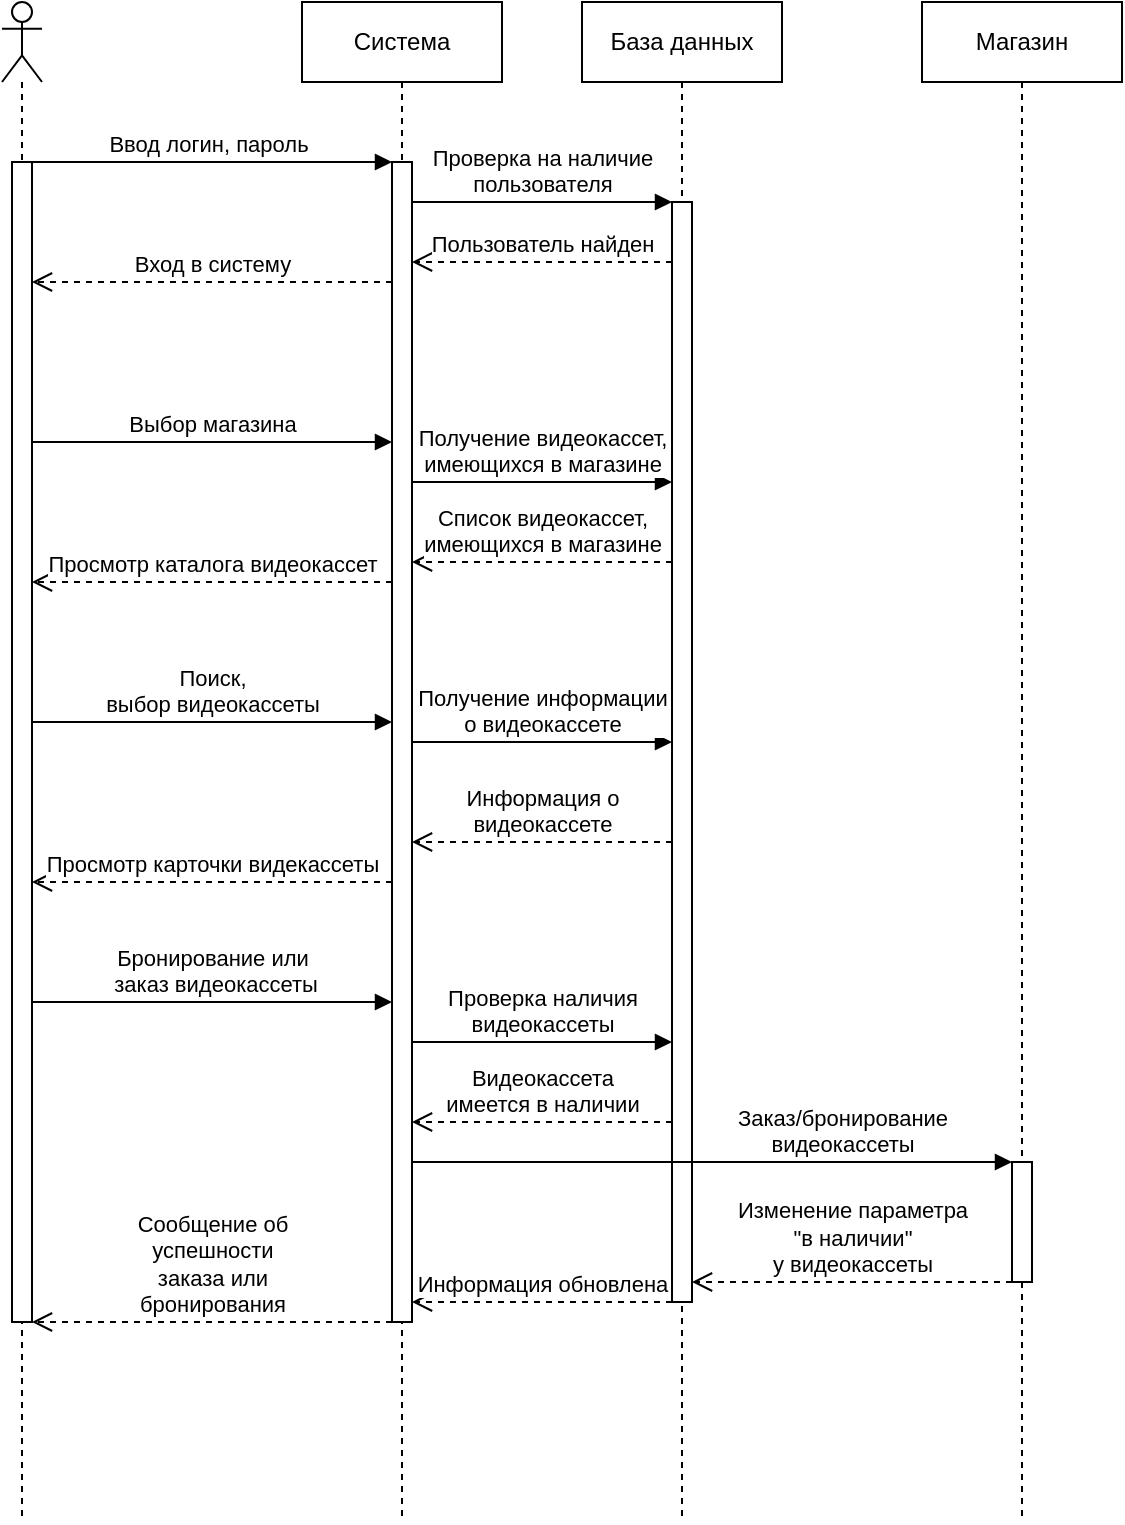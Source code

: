 <mxfile>
    <diagram name="Page-1" id="2YBvvXClWsGukQMizWep">
        <mxGraphModel dx="1186" dy="719" grid="1" gridSize="10" guides="1" tooltips="1" connect="1" arrows="1" fold="1" page="1" pageScale="1" pageWidth="850" pageHeight="1100" math="0" shadow="0">
            <root>
                <mxCell id="0"/>
                <mxCell id="1" parent="0"/>
                <mxCell id="aM9ryv3xv72pqoxQDRHE-5" value="Система" style="shape=umlLifeline;perimeter=lifelinePerimeter;whiteSpace=wrap;html=1;container=0;dropTarget=0;collapsible=0;recursiveResize=0;outlineConnect=0;portConstraint=eastwest;newEdgeStyle={&quot;edgeStyle&quot;:&quot;elbowEdgeStyle&quot;,&quot;elbow&quot;:&quot;vertical&quot;,&quot;curved&quot;:0,&quot;rounded&quot;:0};" parent="1" vertex="1">
                    <mxGeometry x="220" y="40" width="100" height="760" as="geometry"/>
                </mxCell>
                <mxCell id="aM9ryv3xv72pqoxQDRHE-6" value="" style="html=1;points=[];perimeter=orthogonalPerimeter;outlineConnect=0;targetShapes=umlLifeline;portConstraint=eastwest;newEdgeStyle={&quot;edgeStyle&quot;:&quot;elbowEdgeStyle&quot;,&quot;elbow&quot;:&quot;vertical&quot;,&quot;curved&quot;:0,&quot;rounded&quot;:0};" parent="aM9ryv3xv72pqoxQDRHE-5" vertex="1">
                    <mxGeometry x="45" y="80" width="10" height="580" as="geometry"/>
                </mxCell>
                <mxCell id="aM9ryv3xv72pqoxQDRHE-7" value="Ввод логин, пароль" style="html=1;verticalAlign=bottom;endArrow=block;edgeStyle=elbowEdgeStyle;elbow=vertical;curved=0;rounded=0;" parent="1" source="erjCEYYaA4AGDFMexeI4-5" target="aM9ryv3xv72pqoxQDRHE-6" edge="1">
                    <mxGeometry relative="1" as="geometry">
                        <mxPoint x="95" y="120" as="sourcePoint"/>
                        <Array as="points">
                            <mxPoint x="180" y="120"/>
                        </Array>
                    </mxGeometry>
                </mxCell>
                <mxCell id="aM9ryv3xv72pqoxQDRHE-8" value="Вход в систему" style="html=1;verticalAlign=bottom;endArrow=open;dashed=1;endSize=8;edgeStyle=elbowEdgeStyle;elbow=vertical;curved=0;rounded=0;" parent="1" source="aM9ryv3xv72pqoxQDRHE-6" target="erjCEYYaA4AGDFMexeI4-7" edge="1">
                    <mxGeometry relative="1" as="geometry">
                        <mxPoint x="90" y="189.76" as="targetPoint"/>
                        <Array as="points">
                            <mxPoint x="180" y="180"/>
                        </Array>
                        <mxPoint x="260" y="189.76" as="sourcePoint"/>
                    </mxGeometry>
                </mxCell>
                <mxCell id="erjCEYYaA4AGDFMexeI4-1" value="База данных" style="shape=umlLifeline;perimeter=lifelinePerimeter;whiteSpace=wrap;html=1;container=0;dropTarget=0;collapsible=0;recursiveResize=0;outlineConnect=0;portConstraint=eastwest;newEdgeStyle={&quot;edgeStyle&quot;:&quot;elbowEdgeStyle&quot;,&quot;elbow&quot;:&quot;vertical&quot;,&quot;curved&quot;:0,&quot;rounded&quot;:0};" parent="1" vertex="1">
                    <mxGeometry x="360" y="40" width="100" height="760" as="geometry"/>
                </mxCell>
                <mxCell id="erjCEYYaA4AGDFMexeI4-2" value="" style="html=1;points=[];perimeter=orthogonalPerimeter;outlineConnect=0;targetShapes=umlLifeline;portConstraint=eastwest;newEdgeStyle={&quot;edgeStyle&quot;:&quot;elbowEdgeStyle&quot;,&quot;elbow&quot;:&quot;vertical&quot;,&quot;curved&quot;:0,&quot;rounded&quot;:0};" parent="erjCEYYaA4AGDFMexeI4-1" vertex="1">
                    <mxGeometry x="45" y="100" width="10" height="550" as="geometry"/>
                </mxCell>
                <mxCell id="erjCEYYaA4AGDFMexeI4-3" value="Магазин" style="shape=umlLifeline;perimeter=lifelinePerimeter;whiteSpace=wrap;html=1;container=0;dropTarget=0;collapsible=0;recursiveResize=0;outlineConnect=0;portConstraint=eastwest;newEdgeStyle={&quot;edgeStyle&quot;:&quot;elbowEdgeStyle&quot;,&quot;elbow&quot;:&quot;vertical&quot;,&quot;curved&quot;:0,&quot;rounded&quot;:0};" parent="1" vertex="1">
                    <mxGeometry x="530" y="40" width="100" height="760" as="geometry"/>
                </mxCell>
                <mxCell id="erjCEYYaA4AGDFMexeI4-4" value="" style="html=1;points=[];perimeter=orthogonalPerimeter;outlineConnect=0;targetShapes=umlLifeline;portConstraint=eastwest;newEdgeStyle={&quot;edgeStyle&quot;:&quot;elbowEdgeStyle&quot;,&quot;elbow&quot;:&quot;vertical&quot;,&quot;curved&quot;:0,&quot;rounded&quot;:0};" parent="erjCEYYaA4AGDFMexeI4-3" vertex="1">
                    <mxGeometry x="45" y="580" width="10" height="60" as="geometry"/>
                </mxCell>
                <mxCell id="erjCEYYaA4AGDFMexeI4-5" value="" style="shape=umlLifeline;perimeter=lifelinePerimeter;whiteSpace=wrap;html=1;container=1;dropTarget=0;collapsible=0;recursiveResize=0;outlineConnect=0;portConstraint=eastwest;newEdgeStyle={&quot;curved&quot;:0,&quot;rounded&quot;:0};participant=umlActor;" parent="1" vertex="1">
                    <mxGeometry x="70" y="40" width="20" height="760" as="geometry"/>
                </mxCell>
                <mxCell id="erjCEYYaA4AGDFMexeI4-7" value="" style="html=1;points=[[0,0,0,0,5],[0,1,0,0,-5],[1,0,0,0,5],[1,1,0,0,-5]];perimeter=orthogonalPerimeter;outlineConnect=0;targetShapes=umlLifeline;portConstraint=eastwest;newEdgeStyle={&quot;curved&quot;:0,&quot;rounded&quot;:0};" parent="erjCEYYaA4AGDFMexeI4-5" vertex="1">
                    <mxGeometry x="5" y="80" width="10" height="580" as="geometry"/>
                </mxCell>
                <mxCell id="erjCEYYaA4AGDFMexeI4-6" value="Проверка на наличие&lt;br&gt;пользователя" style="html=1;verticalAlign=bottom;endArrow=block;edgeStyle=elbowEdgeStyle;elbow=vertical;curved=0;rounded=0;" parent="1" edge="1">
                    <mxGeometry relative="1" as="geometry">
                        <mxPoint x="275" y="140" as="sourcePoint"/>
                        <Array as="points">
                            <mxPoint x="325" y="140"/>
                        </Array>
                        <mxPoint x="405" y="140" as="targetPoint"/>
                    </mxGeometry>
                </mxCell>
                <mxCell id="erjCEYYaA4AGDFMexeI4-9" value="Пользователь найден" style="html=1;verticalAlign=bottom;endArrow=open;dashed=1;endSize=8;curved=0;rounded=0;" parent="1" source="erjCEYYaA4AGDFMexeI4-2" target="aM9ryv3xv72pqoxQDRHE-6" edge="1">
                    <mxGeometry relative="1" as="geometry">
                        <mxPoint x="400" y="170" as="sourcePoint"/>
                        <mxPoint x="280" y="170" as="targetPoint"/>
                        <Array as="points">
                            <mxPoint x="340" y="170"/>
                        </Array>
                    </mxGeometry>
                </mxCell>
                <mxCell id="erjCEYYaA4AGDFMexeI4-11" value="Выбор магазина" style="html=1;verticalAlign=bottom;endArrow=block;edgeStyle=elbowEdgeStyle;elbow=vertical;curved=0;rounded=0;" parent="1" source="erjCEYYaA4AGDFMexeI4-7" target="aM9ryv3xv72pqoxQDRHE-6" edge="1">
                    <mxGeometry relative="1" as="geometry">
                        <mxPoint x="90" y="220" as="sourcePoint"/>
                        <Array as="points">
                            <mxPoint x="190" y="260"/>
                        </Array>
                        <mxPoint x="260" y="220" as="targetPoint"/>
                    </mxGeometry>
                </mxCell>
                <mxCell id="erjCEYYaA4AGDFMexeI4-12" value="Получение видеокассет, &lt;br&gt;имеющихся в магазине" style="html=1;verticalAlign=bottom;endArrow=block;edgeStyle=elbowEdgeStyle;elbow=vertical;curved=0;rounded=0;" parent="1" edge="1">
                    <mxGeometry relative="1" as="geometry">
                        <mxPoint x="275" y="280" as="sourcePoint"/>
                        <Array as="points">
                            <mxPoint x="320" y="280"/>
                        </Array>
                        <mxPoint x="405" y="280" as="targetPoint"/>
                        <mxPoint as="offset"/>
                    </mxGeometry>
                </mxCell>
                <mxCell id="erjCEYYaA4AGDFMexeI4-15" value="Просмотр каталога видеокассет" style="html=1;verticalAlign=bottom;endArrow=open;dashed=1;endSize=8;curved=0;rounded=0;" parent="1" source="aM9ryv3xv72pqoxQDRHE-6" target="erjCEYYaA4AGDFMexeI4-7" edge="1">
                    <mxGeometry relative="1" as="geometry">
                        <mxPoint x="260" y="290" as="sourcePoint"/>
                        <mxPoint x="90" y="225" as="targetPoint"/>
                        <Array as="points">
                            <mxPoint x="160" y="330"/>
                        </Array>
                        <mxPoint as="offset"/>
                    </mxGeometry>
                </mxCell>
                <mxCell id="erjCEYYaA4AGDFMexeI4-16" value="Список видеокассет, &lt;br&gt;имеющихся в магазине" style="html=1;verticalAlign=bottom;endArrow=open;dashed=1;endSize=8;curved=0;rounded=0;" parent="1" source="erjCEYYaA4AGDFMexeI4-2" target="aM9ryv3xv72pqoxQDRHE-6" edge="1">
                    <mxGeometry relative="1" as="geometry">
                        <mxPoint x="450" y="310" as="sourcePoint"/>
                        <mxPoint x="280" y="310" as="targetPoint"/>
                        <Array as="points">
                            <mxPoint x="340" y="320"/>
                        </Array>
                    </mxGeometry>
                </mxCell>
                <mxCell id="kkENGntpai7tOkU40R76-1" value="Поиск, &lt;br&gt;выбор видеокассеты" style="html=1;verticalAlign=bottom;endArrow=block;edgeStyle=elbowEdgeStyle;elbow=vertical;curved=0;rounded=0;" parent="1" source="erjCEYYaA4AGDFMexeI4-7" target="aM9ryv3xv72pqoxQDRHE-6" edge="1">
                    <mxGeometry relative="1" as="geometry">
                        <mxPoint x="90" y="370" as="sourcePoint"/>
                        <Array as="points">
                            <mxPoint x="190" y="400"/>
                        </Array>
                        <mxPoint x="260" y="370" as="targetPoint"/>
                    </mxGeometry>
                </mxCell>
                <mxCell id="kkENGntpai7tOkU40R76-3" value="Получение информации&lt;br&gt;о видеокассете" style="html=1;verticalAlign=bottom;endArrow=block;edgeStyle=elbowEdgeStyle;elbow=horizontal;curved=0;rounded=0;" parent="1" source="aM9ryv3xv72pqoxQDRHE-6" target="erjCEYYaA4AGDFMexeI4-2" edge="1">
                    <mxGeometry relative="1" as="geometry">
                        <mxPoint x="320" y="410" as="sourcePoint"/>
                        <Array as="points">
                            <mxPoint x="340" y="410"/>
                        </Array>
                        <mxPoint x="400" y="410" as="targetPoint"/>
                    </mxGeometry>
                </mxCell>
                <mxCell id="kkENGntpai7tOkU40R76-4" value="Информация о&lt;br&gt;видеокассете" style="html=1;verticalAlign=bottom;endArrow=open;dashed=1;endSize=8;curved=0;rounded=0;" parent="1" source="erjCEYYaA4AGDFMexeI4-2" target="aM9ryv3xv72pqoxQDRHE-6" edge="1">
                    <mxGeometry relative="1" as="geometry">
                        <mxPoint x="400" y="460" as="sourcePoint"/>
                        <mxPoint x="280" y="460" as="targetPoint"/>
                        <Array as="points">
                            <mxPoint x="345" y="460"/>
                        </Array>
                    </mxGeometry>
                </mxCell>
                <mxCell id="kkENGntpai7tOkU40R76-5" value="Просмотр карточки видекассеты" style="html=1;verticalAlign=bottom;endArrow=open;dashed=1;endSize=8;curved=0;rounded=0;" parent="1" source="aM9ryv3xv72pqoxQDRHE-6" target="erjCEYYaA4AGDFMexeI4-7" edge="1">
                    <mxGeometry x="0.004" relative="1" as="geometry">
                        <mxPoint x="250" y="480" as="sourcePoint"/>
                        <mxPoint x="100" y="480" as="targetPoint"/>
                        <Array as="points">
                            <mxPoint x="145" y="480"/>
                        </Array>
                        <mxPoint as="offset"/>
                    </mxGeometry>
                </mxCell>
                <mxCell id="kkENGntpai7tOkU40R76-6" value="Бронирование или&lt;br&gt;&amp;nbsp;заказ видеокассеты" style="html=1;verticalAlign=bottom;endArrow=block;edgeStyle=elbowEdgeStyle;elbow=vertical;curved=0;rounded=0;" parent="1" source="erjCEYYaA4AGDFMexeI4-7" target="aM9ryv3xv72pqoxQDRHE-6" edge="1">
                    <mxGeometry relative="1" as="geometry">
                        <mxPoint x="90" y="560" as="sourcePoint"/>
                        <Array as="points">
                            <mxPoint x="195" y="540"/>
                        </Array>
                        <mxPoint x="260" y="560" as="targetPoint"/>
                    </mxGeometry>
                </mxCell>
                <mxCell id="kkENGntpai7tOkU40R76-7" value="Проверка наличия&lt;br&gt;видеокассеты" style="html=1;verticalAlign=bottom;endArrow=block;edgeStyle=elbowEdgeStyle;elbow=vertical;curved=0;rounded=0;" parent="1" source="aM9ryv3xv72pqoxQDRHE-6" target="erjCEYYaA4AGDFMexeI4-2" edge="1">
                    <mxGeometry relative="1" as="geometry">
                        <mxPoint x="300" y="580" as="sourcePoint"/>
                        <Array as="points">
                            <mxPoint x="390" y="560"/>
                        </Array>
                        <mxPoint x="390" y="580" as="targetPoint"/>
                    </mxGeometry>
                </mxCell>
                <mxCell id="kkENGntpai7tOkU40R76-8" value="Видеокассета &lt;br&gt;имеется в наличии" style="html=1;verticalAlign=bottom;endArrow=open;dashed=1;endSize=8;curved=0;rounded=0;" parent="1" source="erjCEYYaA4AGDFMexeI4-2" target="aM9ryv3xv72pqoxQDRHE-6" edge="1">
                    <mxGeometry relative="1" as="geometry">
                        <mxPoint x="400" y="600" as="sourcePoint"/>
                        <mxPoint x="280" y="600" as="targetPoint"/>
                        <Array as="points">
                            <mxPoint x="340" y="600"/>
                        </Array>
                    </mxGeometry>
                </mxCell>
                <mxCell id="kkENGntpai7tOkU40R76-9" value="Заказ/бронирование&lt;br&gt;видеокассеты" style="html=1;verticalAlign=bottom;endArrow=block;edgeStyle=elbowEdgeStyle;elbow=vertical;curved=0;rounded=0;" parent="1" source="aM9ryv3xv72pqoxQDRHE-6" target="erjCEYYaA4AGDFMexeI4-4" edge="1">
                    <mxGeometry x="0.433" relative="1" as="geometry">
                        <mxPoint x="430" y="640" as="sourcePoint"/>
                        <Array as="points">
                            <mxPoint x="540" y="620"/>
                        </Array>
                        <mxPoint x="555" y="640" as="targetPoint"/>
                        <mxPoint as="offset"/>
                    </mxGeometry>
                </mxCell>
                <mxCell id="kkENGntpai7tOkU40R76-13" value="Изменение параметра &lt;br&gt;&quot;в наличии&quot;&lt;br&gt;у видеокассеты" style="html=1;verticalAlign=bottom;endArrow=open;dashed=1;endSize=8;curved=0;rounded=0;" parent="1" source="erjCEYYaA4AGDFMexeI4-4" target="erjCEYYaA4AGDFMexeI4-2" edge="1">
                    <mxGeometry relative="1" as="geometry">
                        <mxPoint x="550" y="670" as="sourcePoint"/>
                        <mxPoint x="420" y="670" as="targetPoint"/>
                        <Array as="points">
                            <mxPoint x="490" y="680"/>
                        </Array>
                    </mxGeometry>
                </mxCell>
                <mxCell id="kkENGntpai7tOkU40R76-14" value="Сообщение об &lt;br&gt;успешности&lt;br style=&quot;border-color: var(--border-color); background-color: rgb(251, 251, 251);&quot;&gt;&lt;span style=&quot;border-color: var(--border-color);&quot;&gt;заказа или &lt;br&gt;бронирования&lt;/span&gt;" style="html=1;verticalAlign=bottom;endArrow=open;dashed=1;endSize=8;curved=0;rounded=0;" parent="1" source="aM9ryv3xv72pqoxQDRHE-6" target="erjCEYYaA4AGDFMexeI4-7" edge="1">
                    <mxGeometry relative="1" as="geometry">
                        <mxPoint x="240" y="700" as="sourcePoint"/>
                        <mxPoint x="90" y="700" as="targetPoint"/>
                        <Array as="points">
                            <mxPoint x="175" y="700"/>
                        </Array>
                    </mxGeometry>
                </mxCell>
                <mxCell id="kkENGntpai7tOkU40R76-15" value="Информация обновлена" style="html=1;verticalAlign=bottom;endArrow=open;dashed=1;endSize=8;curved=0;rounded=0;" parent="1" source="erjCEYYaA4AGDFMexeI4-2" target="aM9ryv3xv72pqoxQDRHE-6" edge="1">
                    <mxGeometry relative="1" as="geometry">
                        <mxPoint x="400" y="690" as="sourcePoint"/>
                        <mxPoint x="280" y="690" as="targetPoint"/>
                        <Array as="points">
                            <mxPoint x="335" y="690"/>
                        </Array>
                    </mxGeometry>
                </mxCell>
            </root>
        </mxGraphModel>
    </diagram>
</mxfile>